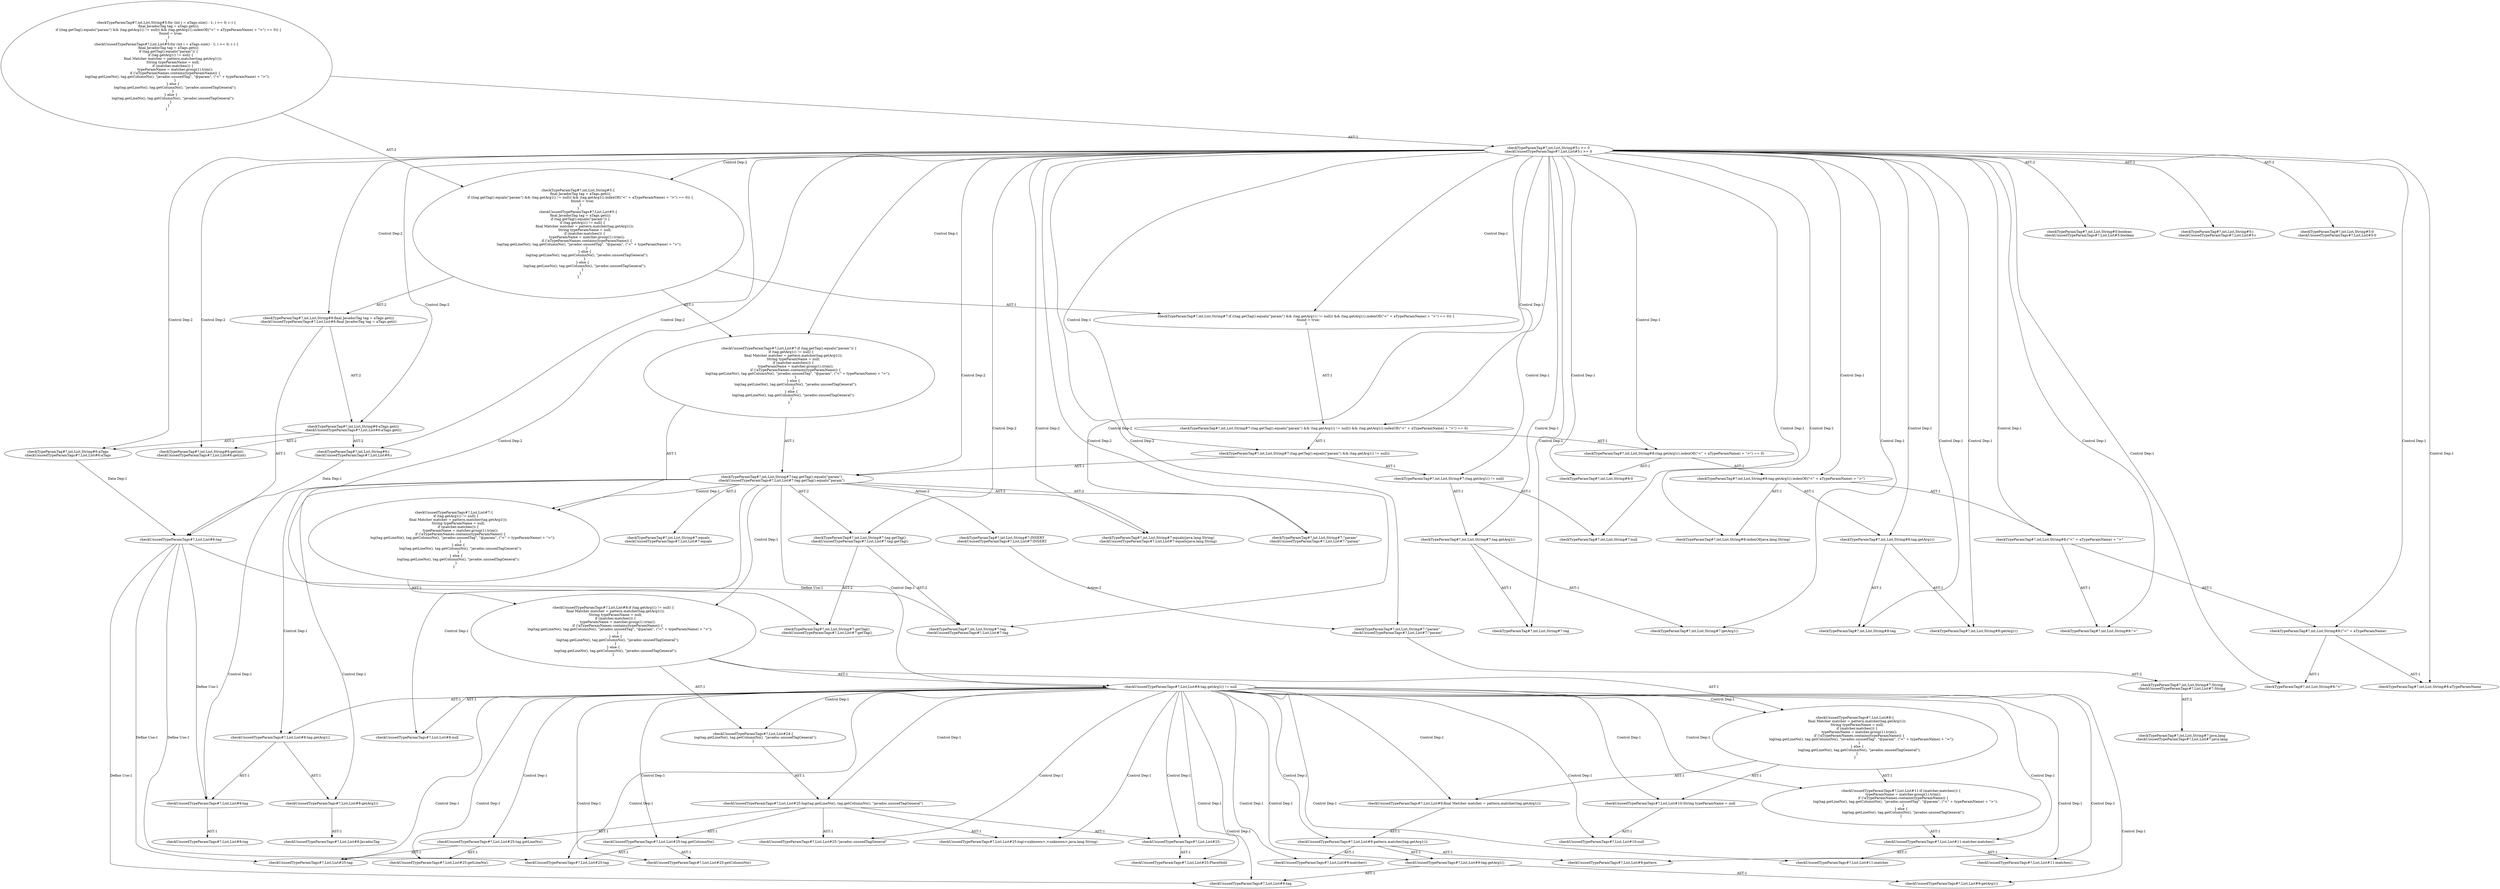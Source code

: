 digraph "Pattern" {
0 [label="checkTypeParamTag#?,int,List,String#7:INSERT
checkUnusedTypeParamTags#?,List,List#7:INSERT" shape=ellipse]
1 [label="checkTypeParamTag#?,int,List,String#7:tag.getTag().equals(\"param\")
checkUnusedTypeParamTags#?,List,List#7:tag.getTag().equals(\"param\")" shape=ellipse]
2 [label="checkTypeParamTag#?,int,List,String#5:i >= 0
checkUnusedTypeParamTags#?,List,List#5:i >= 0" shape=ellipse]
3 [label="checkTypeParamTag#?,int,List,String#5:for (int i = aTags.size() - 1; i >= 0; i--) \{
    final JavadocTag tag = aTags.get(i);
    if ((tag.getTag().equals(\"param\") && (tag.getArg1() != null)) && (tag.getArg1().indexOf((\"<\" + aTypeParamName) + \">\") == 0)) \{
        found = true;
    \}
\}
checkUnusedTypeParamTags#?,List,List#5:for (int i = aTags.size() - 1; i >= 0; i--) \{
    final JavadocTag tag = aTags.get(i);
    if (tag.getTag().equals(\"param\")) \{
        if (tag.getArg1() != null) \{
            final Matcher matcher = pattern.matcher(tag.getArg1());
            String typeParamName = null;
            if (matcher.matches()) \{
                typeParamName = matcher.group(1).trim();
                if (!aTypeParamNames.contains(typeParamName)) \{
                    log(tag.getLineNo(), tag.getColumnNo(), \"javadoc.unusedTag\", \"@param\", (\"<\" + typeParamName) + \">\");
                \}
            \} else \{
                log(tag.getLineNo(), tag.getColumnNo(), \"javadoc.unusedTagGeneral\");
            \}
        \} else \{
            log(tag.getLineNo(), tag.getColumnNo(), \"javadoc.unusedTagGeneral\");
        \}
    \}
\}" shape=ellipse]
4 [label="checkTypeParamTag#?,int,List,String#5:boolean
checkUnusedTypeParamTags#?,List,List#5:boolean" shape=ellipse]
5 [label="checkTypeParamTag#?,int,List,String#5:i
checkUnusedTypeParamTags#?,List,List#5:i" shape=ellipse]
6 [label="checkTypeParamTag#?,int,List,String#5:0
checkUnusedTypeParamTags#?,List,List#5:0" shape=ellipse]
7 [label="checkTypeParamTag#?,int,List,String#5:\{
    final JavadocTag tag = aTags.get(i);
    if ((tag.getTag().equals(\"param\") && (tag.getArg1() != null)) && (tag.getArg1().indexOf((\"<\" + aTypeParamName) + \">\") == 0)) \{
        found = true;
    \}
\}
checkUnusedTypeParamTags#?,List,List#5:\{
    final JavadocTag tag = aTags.get(i);
    if (tag.getTag().equals(\"param\")) \{
        if (tag.getArg1() != null) \{
            final Matcher matcher = pattern.matcher(tag.getArg1());
            String typeParamName = null;
            if (matcher.matches()) \{
                typeParamName = matcher.group(1).trim();
                if (!aTypeParamNames.contains(typeParamName)) \{
                    log(tag.getLineNo(), tag.getColumnNo(), \"javadoc.unusedTag\", \"@param\", (\"<\" + typeParamName) + \">\");
                \}
            \} else \{
                log(tag.getLineNo(), tag.getColumnNo(), \"javadoc.unusedTagGeneral\");
            \}
        \} else \{
            log(tag.getLineNo(), tag.getColumnNo(), \"javadoc.unusedTagGeneral\");
        \}
    \}
\}" shape=ellipse]
8 [label="checkTypeParamTag#?,int,List,String#6:final JavadocTag tag = aTags.get(i)
checkUnusedTypeParamTags#?,List,List#6:final JavadocTag tag = aTags.get(i)" shape=ellipse]
9 [label="checkTypeParamTag#?,int,List,String#6:aTags.get(i)
checkUnusedTypeParamTags#?,List,List#6:aTags.get(i)" shape=ellipse]
10 [label="checkTypeParamTag#?,int,List,String#6:get(int)
checkUnusedTypeParamTags#?,List,List#6:get(int)" shape=ellipse]
11 [label="checkTypeParamTag#?,int,List,String#6:aTags
checkUnusedTypeParamTags#?,List,List#6:aTags" shape=ellipse]
12 [label="checkTypeParamTag#?,int,List,String#6:i
checkUnusedTypeParamTags#?,List,List#6:i" shape=ellipse]
13 [label="checkTypeParamTag#?,int,List,String#7:if ((tag.getTag().equals(\"param\") && (tag.getArg1() != null)) && (tag.getArg1().indexOf((\"<\" + aTypeParamName) + \">\") == 0)) \{
    found = true;
\}" shape=ellipse]
14 [label="checkTypeParamTag#?,int,List,String#7:(tag.getTag().equals(\"param\") && (tag.getArg1() != null)) && (tag.getArg1().indexOf((\"<\" + aTypeParamName) + \">\") == 0)" shape=ellipse]
15 [label="checkTypeParamTag#?,int,List,String#7:(tag.getTag().equals(\"param\") && (tag.getArg1() != null))" shape=ellipse]
16 [label="checkTypeParamTag#?,int,List,String#7:equals(java.lang.String)
checkUnusedTypeParamTags#?,List,List#7:equals(java.lang.String)" shape=ellipse]
17 [label="checkTypeParamTag#?,int,List,String#7:tag.getTag()
checkUnusedTypeParamTags#?,List,List#7:tag.getTag()" shape=ellipse]
18 [label="checkTypeParamTag#?,int,List,String#7:getTag()
checkUnusedTypeParamTags#?,List,List#7:getTag()" shape=ellipse]
19 [label="checkTypeParamTag#?,int,List,String#7:tag
checkUnusedTypeParamTags#?,List,List#7:tag" shape=ellipse]
20 [label="checkTypeParamTag#?,int,List,String#7:\"param\"
checkUnusedTypeParamTags#?,List,List#7:\"param\"" shape=ellipse]
21 [label="checkTypeParamTag#?,int,List,String#7:(tag.getArg1() != null)" shape=ellipse]
22 [label="checkTypeParamTag#?,int,List,String#7:tag.getArg1()" shape=ellipse]
23 [label="checkTypeParamTag#?,int,List,String#7:getArg1()" shape=ellipse]
24 [label="checkTypeParamTag#?,int,List,String#7:tag" shape=ellipse]
25 [label="checkTypeParamTag#?,int,List,String#7:null" shape=ellipse]
26 [label="checkTypeParamTag#?,int,List,String#8:(tag.getArg1().indexOf((\"<\" + aTypeParamName) + \">\") == 0)" shape=ellipse]
27 [label="checkTypeParamTag#?,int,List,String#8:tag.getArg1().indexOf((\"<\" + aTypeParamName) + \">\")" shape=ellipse]
28 [label="checkTypeParamTag#?,int,List,String#8:indexOf(java.lang.String)" shape=ellipse]
29 [label="checkTypeParamTag#?,int,List,String#8:tag.getArg1()" shape=ellipse]
30 [label="checkTypeParamTag#?,int,List,String#8:getArg1()" shape=ellipse]
31 [label="checkTypeParamTag#?,int,List,String#8:tag" shape=ellipse]
32 [label="checkTypeParamTag#?,int,List,String#8:(\"<\" + aTypeParamName) + \">\"" shape=ellipse]
33 [label="checkTypeParamTag#?,int,List,String#8:(\"<\" + aTypeParamName)" shape=ellipse]
34 [label="checkTypeParamTag#?,int,List,String#8:\"<\"" shape=ellipse]
35 [label="checkTypeParamTag#?,int,List,String#8:aTypeParamName" shape=ellipse]
36 [label="checkTypeParamTag#?,int,List,String#8:\">\"" shape=ellipse]
37 [label="checkTypeParamTag#?,int,List,String#8:0" shape=ellipse]
38 [label="checkTypeParamTag#?,int,List,String#7:\"param\"
checkUnusedTypeParamTags#?,List,List#7:\"param\"" shape=ellipse]
39 [label="checkTypeParamTag#?,int,List,String#7:String
checkUnusedTypeParamTags#?,List,List#7:String" shape=ellipse]
40 [label="checkTypeParamTag#?,int,List,String#7:java.lang
checkUnusedTypeParamTags#?,List,List#7:java.lang" shape=ellipse]
41 [label="checkTypeParamTag#?,int,List,String#7:equals
checkUnusedTypeParamTags#?,List,List#7:equals" shape=ellipse]
42 [label="checkUnusedTypeParamTags#?,List,List#8:tag.getArg1()" shape=ellipse]
43 [label="checkUnusedTypeParamTags#?,List,List#7:if (tag.getTag().equals(\"param\")) \{
    if (tag.getArg1() != null) \{
        final Matcher matcher = pattern.matcher(tag.getArg1());
        String typeParamName = null;
        if (matcher.matches()) \{
            typeParamName = matcher.group(1).trim();
            if (!aTypeParamNames.contains(typeParamName)) \{
                log(tag.getLineNo(), tag.getColumnNo(), \"javadoc.unusedTag\", \"@param\", (\"<\" + typeParamName) + \">\");
            \}
        \} else \{
            log(tag.getLineNo(), tag.getColumnNo(), \"javadoc.unusedTagGeneral\");
        \}
    \} else \{
        log(tag.getLineNo(), tag.getColumnNo(), \"javadoc.unusedTagGeneral\");
    \}
\}" shape=ellipse]
44 [label="checkUnusedTypeParamTags#?,List,List#7:\{
    if (tag.getArg1() != null) \{
        final Matcher matcher = pattern.matcher(tag.getArg1());
        String typeParamName = null;
        if (matcher.matches()) \{
            typeParamName = matcher.group(1).trim();
            if (!aTypeParamNames.contains(typeParamName)) \{
                log(tag.getLineNo(), tag.getColumnNo(), \"javadoc.unusedTag\", \"@param\", (\"<\" + typeParamName) + \">\");
            \}
        \} else \{
            log(tag.getLineNo(), tag.getColumnNo(), \"javadoc.unusedTagGeneral\");
        \}
    \} else \{
        log(tag.getLineNo(), tag.getColumnNo(), \"javadoc.unusedTagGeneral\");
    \}
\}" shape=ellipse]
45 [label="checkUnusedTypeParamTags#?,List,List#11:matcher" shape=ellipse]
46 [label="checkUnusedTypeParamTags#?,List,List#25:tag" shape=ellipse]
47 [label="checkUnusedTypeParamTags#?,List,List#25:tag.getColumnNo()" shape=ellipse]
48 [label="checkUnusedTypeParamTags#?,List,List#11:if (matcher.matches()) \{
    typeParamName = matcher.group(1).trim();
    if (!aTypeParamNames.contains(typeParamName)) \{
        log(tag.getLineNo(), tag.getColumnNo(), \"javadoc.unusedTag\", \"@param\", (\"<\" + typeParamName) + \">\");
    \}
\} else \{
    log(tag.getLineNo(), tag.getColumnNo(), \"javadoc.unusedTagGeneral\");
\}" shape=ellipse]
49 [label="checkUnusedTypeParamTags#?,List,List#25:\"javadoc.unusedTagGeneral\"" shape=ellipse]
50 [label="checkUnusedTypeParamTags#?,List,List#8:if (tag.getArg1() != null) \{
    final Matcher matcher = pattern.matcher(tag.getArg1());
    String typeParamName = null;
    if (matcher.matches()) \{
        typeParamName = matcher.group(1).trim();
        if (!aTypeParamNames.contains(typeParamName)) \{
            log(tag.getLineNo(), tag.getColumnNo(), \"javadoc.unusedTag\", \"@param\", (\"<\" + typeParamName) + \">\");
        \}
    \} else \{
        log(tag.getLineNo(), tag.getColumnNo(), \"javadoc.unusedTagGeneral\");
    \}
\} else \{
    log(tag.getLineNo(), tag.getColumnNo(), \"javadoc.unusedTagGeneral\");
\}" shape=ellipse]
51 [label="checkUnusedTypeParamTags#?,List,List#8:tag.getArg1() != null" shape=ellipse]
52 [label="checkUnusedTypeParamTags#?,List,List#8:null" shape=ellipse]
53 [label="checkUnusedTypeParamTags#?,List,List#8:\{
    final Matcher matcher = pattern.matcher(tag.getArg1());
    String typeParamName = null;
    if (matcher.matches()) \{
        typeParamName = matcher.group(1).trim();
        if (!aTypeParamNames.contains(typeParamName)) \{
            log(tag.getLineNo(), tag.getColumnNo(), \"javadoc.unusedTag\", \"@param\", (\"<\" + typeParamName) + \">\");
        \}
    \} else \{
        log(tag.getLineNo(), tag.getColumnNo(), \"javadoc.unusedTagGeneral\");
    \}
\}" shape=ellipse]
54 [label="checkUnusedTypeParamTags#?,List,List#8:tag" shape=ellipse]
55 [label="checkUnusedTypeParamTags#?,List,List#9:pattern.matcher(tag.getArg1())" shape=ellipse]
56 [label="checkUnusedTypeParamTags#?,List,List#24:\{
    log(tag.getLineNo(), tag.getColumnNo(), \"javadoc.unusedTagGeneral\");
\}" shape=ellipse]
57 [label="checkUnusedTypeParamTags#?,List,List#25:tag" shape=ellipse]
58 [label="checkUnusedTypeParamTags#?,List,List#25:log(tag.getLineNo(), tag.getColumnNo(), \"javadoc.unusedTagGeneral\")" shape=ellipse]
59 [label="checkUnusedTypeParamTags#?,List,List#11:matcher.matches()" shape=ellipse]
60 [label="checkUnusedTypeParamTags#?,List,List#9:pattern" shape=ellipse]
61 [label="checkUnusedTypeParamTags#?,List,List#10:null" shape=ellipse]
62 [label="checkUnusedTypeParamTags#?,List,List#25:PlaceHold" shape=ellipse]
63 [label="checkUnusedTypeParamTags#?,List,List#9:tag.getArg1()" shape=ellipse]
64 [label="checkUnusedTypeParamTags#?,List,List#25:tag.getLineNo()" shape=ellipse]
65 [label="checkUnusedTypeParamTags#?,List,List#25:" shape=ellipse]
66 [label="checkUnusedTypeParamTags#?,List,List#9:tag" shape=ellipse]
67 [label="checkUnusedTypeParamTags#?,List,List#25:log(<unknown>,<unknown>,java.lang.String)" shape=ellipse]
68 [label="checkUnusedTypeParamTags#?,List,List#25:getLineNo()" shape=ellipse]
69 [label="checkUnusedTypeParamTags#?,List,List#8:tag" shape=ellipse]
70 [label="checkUnusedTypeParamTags#?,List,List#10:String typeParamName = null" shape=ellipse]
71 [label="checkUnusedTypeParamTags#?,List,List#8:JavadocTag" shape=ellipse]
72 [label="checkUnusedTypeParamTags#?,List,List#6:tag" shape=ellipse]
73 [label="checkUnusedTypeParamTags#?,List,List#25:getColumnNo()" shape=ellipse]
74 [label="checkUnusedTypeParamTags#?,List,List#11:matches()" shape=ellipse]
75 [label="checkUnusedTypeParamTags#?,List,List#9:final Matcher matcher = pattern.matcher(tag.getArg1())" shape=ellipse]
76 [label="checkUnusedTypeParamTags#?,List,List#9:matcher()" shape=ellipse]
77 [label="checkUnusedTypeParamTags#?,List,List#9:getArg1()" shape=ellipse]
78 [label="checkUnusedTypeParamTags#?,List,List#8:getArg1()" shape=ellipse]
0 -> 38 [label="Action:2"];
1 -> 0 [label="Action:2"];
1 -> 41 [label="AST:2"];
1 -> 17 [label="AST:2"];
1 -> 16 [label="AST:2"];
1 -> 20 [label="AST:2"];
1 -> 42 [label="Control Dep:1"];
1 -> 44 [label="Control Dep:1"];
1 -> 50 [label="Control Dep:1"];
1 -> 51 [label="Control Dep:1"];
1 -> 52 [label="Control Dep:1"];
1 -> 54 [label="Control Dep:1"];
1 -> 78 [label="Control Dep:1"];
2 -> 1 [label="Control Dep:2"];
2 -> 4 [label="AST:2"];
2 -> 5 [label="AST:2"];
2 -> 6 [label="AST:2"];
2 -> 7 [label="Control Dep:2"];
2 -> 8 [label="Control Dep:2"];
2 -> 9 [label="Control Dep:2"];
2 -> 10 [label="Control Dep:2"];
2 -> 11 [label="Control Dep:2"];
2 -> 12 [label="Control Dep:2"];
2 -> 13 [label="Control Dep:1"];
2 -> 14 [label="Control Dep:1"];
2 -> 15 [label="Control Dep:1"];
2 -> 16 [label="Control Dep:2"];
2 -> 17 [label="Control Dep:2"];
2 -> 18 [label="Control Dep:2"];
2 -> 19 [label="Control Dep:2"];
2 -> 20 [label="Control Dep:2"];
2 -> 21 [label="Control Dep:1"];
2 -> 22 [label="Control Dep:1"];
2 -> 23 [label="Control Dep:1"];
2 -> 24 [label="Control Dep:1"];
2 -> 25 [label="Control Dep:1"];
2 -> 26 [label="Control Dep:1"];
2 -> 27 [label="Control Dep:1"];
2 -> 28 [label="Control Dep:1"];
2 -> 29 [label="Control Dep:1"];
2 -> 30 [label="Control Dep:1"];
2 -> 31 [label="Control Dep:1"];
2 -> 32 [label="Control Dep:1"];
2 -> 33 [label="Control Dep:1"];
2 -> 34 [label="Control Dep:1"];
2 -> 35 [label="Control Dep:1"];
2 -> 36 [label="Control Dep:1"];
2 -> 37 [label="Control Dep:1"];
2 -> 38 [label="Control Dep:2"];
2 -> 43 [label="Control Dep:1"];
3 -> 2 [label="AST:2"];
3 -> 7 [label="AST:2"];
7 -> 8 [label="AST:2"];
7 -> 13 [label="AST:1"];
7 -> 43 [label="AST:1"];
8 -> 9 [label="AST:2"];
8 -> 72 [label="AST:1"];
9 -> 11 [label="AST:2"];
9 -> 10 [label="AST:2"];
9 -> 12 [label="AST:2"];
11 -> 72 [label="Data Dep:1"];
12 -> 72 [label="Data Dep:1"];
13 -> 14 [label="AST:1"];
14 -> 15 [label="AST:1"];
14 -> 26 [label="AST:1"];
15 -> 1 [label="AST:1"];
15 -> 21 [label="AST:1"];
17 -> 19 [label="AST:2"];
17 -> 18 [label="AST:2"];
21 -> 22 [label="AST:1"];
21 -> 25 [label="AST:1"];
22 -> 24 [label="AST:1"];
22 -> 23 [label="AST:1"];
26 -> 27 [label="AST:1"];
26 -> 37 [label="AST:1"];
27 -> 29 [label="AST:1"];
27 -> 28 [label="AST:1"];
27 -> 32 [label="AST:1"];
29 -> 31 [label="AST:1"];
29 -> 30 [label="AST:1"];
32 -> 33 [label="AST:1"];
32 -> 36 [label="AST:1"];
33 -> 34 [label="AST:1"];
33 -> 35 [label="AST:1"];
38 -> 39 [label="AST:2"];
39 -> 40 [label="AST:2"];
42 -> 54 [label="AST:1"];
42 -> 78 [label="AST:1"];
43 -> 1 [label="AST:1"];
43 -> 44 [label="AST:1"];
44 -> 50 [label="AST:1"];
47 -> 57 [label="AST:1"];
47 -> 73 [label="AST:1"];
48 -> 59 [label="AST:1"];
50 -> 51 [label="AST:1"];
50 -> 53 [label="AST:1"];
50 -> 56 [label="AST:1"];
51 -> 42 [label="AST:1"];
51 -> 45 [label="Control Dep:1"];
51 -> 46 [label="Control Dep:1"];
51 -> 47 [label="Control Dep:1"];
51 -> 48 [label="Control Dep:1"];
51 -> 49 [label="Control Dep:1"];
51 -> 52 [label="AST:1"];
51 -> 53 [label="Control Dep:1"];
51 -> 75 [label="Control Dep:1"];
51 -> 55 [label="Control Dep:1"];
51 -> 76 [label="Control Dep:1"];
51 -> 60 [label="Control Dep:1"];
51 -> 63 [label="Control Dep:1"];
51 -> 77 [label="Control Dep:1"];
51 -> 66 [label="Control Dep:1"];
51 -> 70 [label="Control Dep:1"];
51 -> 61 [label="Control Dep:1"];
51 -> 59 [label="Control Dep:1"];
51 -> 74 [label="Control Dep:1"];
51 -> 56 [label="Control Dep:1"];
51 -> 58 [label="Control Dep:1"];
51 -> 67 [label="Control Dep:1"];
51 -> 65 [label="Control Dep:1"];
51 -> 62 [label="Control Dep:1"];
51 -> 64 [label="Control Dep:1"];
51 -> 68 [label="Control Dep:1"];
51 -> 73 [label="Control Dep:1"];
51 -> 57 [label="Control Dep:1"];
53 -> 48 [label="AST:1"];
53 -> 75 [label="AST:1"];
53 -> 70 [label="AST:1"];
54 -> 69 [label="AST:1"];
55 -> 60 [label="AST:1"];
55 -> 76 [label="AST:1"];
55 -> 63 [label="AST:1"];
56 -> 58 [label="AST:1"];
58 -> 47 [label="AST:1"];
58 -> 49 [label="AST:1"];
58 -> 65 [label="AST:1"];
58 -> 67 [label="AST:1"];
58 -> 64 [label="AST:1"];
59 -> 45 [label="AST:1"];
59 -> 74 [label="AST:1"];
63 -> 66 [label="AST:1"];
63 -> 77 [label="AST:1"];
64 -> 46 [label="AST:1"];
64 -> 68 [label="AST:1"];
65 -> 62 [label="AST:1"];
70 -> 61 [label="AST:1"];
72 -> 46 [label="Define Use:1"];
72 -> 54 [label="Define Use:1"];
72 -> 57 [label="Define Use:1"];
72 -> 66 [label="Define Use:1"];
72 -> 19 [label="Define Use:1"];
75 -> 55 [label="AST:1"];
78 -> 71 [label="AST:1"];
}